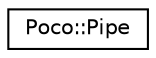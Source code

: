 digraph "Graphical Class Hierarchy"
{
 // LATEX_PDF_SIZE
  edge [fontname="Helvetica",fontsize="10",labelfontname="Helvetica",labelfontsize="10"];
  node [fontname="Helvetica",fontsize="10",shape=record];
  rankdir="LR";
  Node0 [label="Poco::Pipe",height=0.2,width=0.4,color="black", fillcolor="white", style="filled",URL="$classPoco_1_1Pipe.html",tooltip=" "];
}
